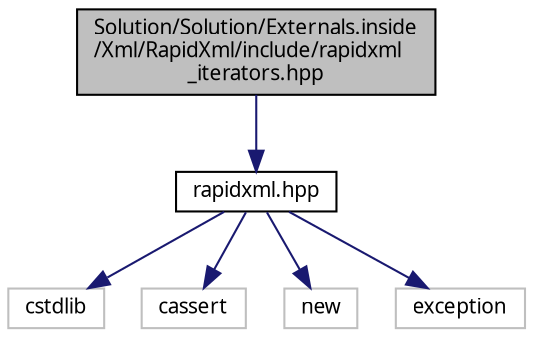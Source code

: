 digraph "Solution/Solution/Externals.inside/Xml/RapidXml/include/rapidxml_iterators.hpp"
{
 // INTERACTIVE_SVG=YES
  edge [fontname="Verdana",fontsize="10",labelfontname="Verdana",labelfontsize="10"];
  node [fontname="Verdana",fontsize="10",shape=record];
  Node1 [label="Solution/Solution/Externals.inside\l/Xml/RapidXml/include/rapidxml\l_iterators.hpp",height=0.2,width=0.4,color="black", fillcolor="grey75", style="filled", fontcolor="black"];
  Node1 -> Node2 [color="midnightblue",fontsize="10",style="solid",fontname="Verdana"];
  Node2 [label="rapidxml.hpp",height=0.2,width=0.4,color="black", fillcolor="white", style="filled",URL="$a00272_source.html"];
  Node2 -> Node3 [color="midnightblue",fontsize="10",style="solid",fontname="Verdana"];
  Node3 [label="cstdlib",height=0.2,width=0.4,color="grey75", fillcolor="white", style="filled"];
  Node2 -> Node4 [color="midnightblue",fontsize="10",style="solid",fontname="Verdana"];
  Node4 [label="cassert",height=0.2,width=0.4,color="grey75", fillcolor="white", style="filled"];
  Node2 -> Node5 [color="midnightblue",fontsize="10",style="solid",fontname="Verdana"];
  Node5 [label="new",height=0.2,width=0.4,color="grey75", fillcolor="white", style="filled"];
  Node2 -> Node6 [color="midnightblue",fontsize="10",style="solid",fontname="Verdana"];
  Node6 [label="exception",height=0.2,width=0.4,color="grey75", fillcolor="white", style="filled"];
}
